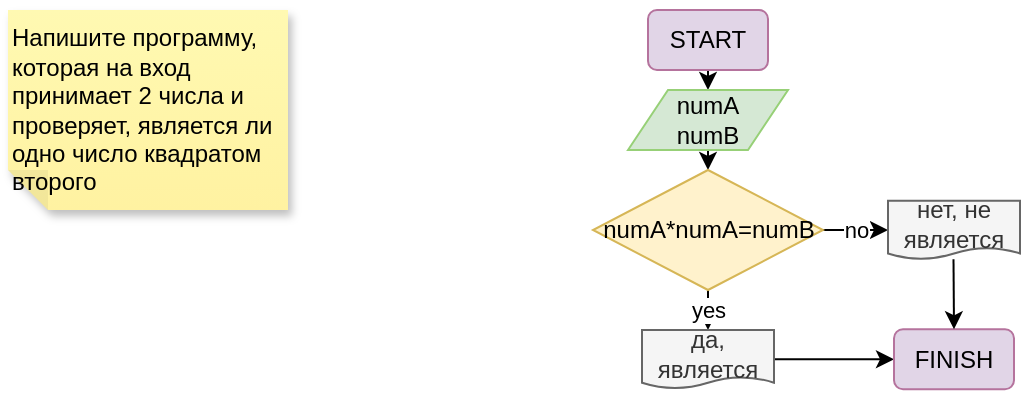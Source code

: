<mxfile version="20.3.0" type="device"><diagram id="RBSy06l61cCSNPGjdzoy" name="Страница 1"><mxGraphModel dx="711" dy="433" grid="1" gridSize="10" guides="1" tooltips="1" connect="1" arrows="1" fold="1" page="1" pageScale="1" pageWidth="827" pageHeight="1169" math="0" shadow="0"><root><mxCell id="0"/><mxCell id="1" parent="0"/><mxCell id="ASfDf8phUozuFSxP0lh7-1" value="Напишите программу, которая на вход принимает 2 числа и проверяет, является ли одно число квадратом второго" style="shape=note;whiteSpace=wrap;html=1;backgroundOutline=1;fontColor=#000000;darkOpacity=0.05;fillColor=#FFF9B2;strokeColor=none;fillStyle=solid;direction=west;gradientDirection=north;gradientColor=#FFF2A1;shadow=1;size=20;pointerEvents=1;align=left;" parent="1" vertex="1"><mxGeometry x="10" y="10" width="140" height="100" as="geometry"/></mxCell><mxCell id="ASfDf8phUozuFSxP0lh7-6" style="edgeStyle=orthogonalEdgeStyle;rounded=0;orthogonalLoop=1;jettySize=auto;html=1;exitX=0.5;exitY=1;exitDx=0;exitDy=0;entryX=0.5;entryY=0;entryDx=0;entryDy=0;" parent="1" source="ASfDf8phUozuFSxP0lh7-2" target="ASfDf8phUozuFSxP0lh7-3" edge="1"><mxGeometry relative="1" as="geometry"/></mxCell><mxCell id="ASfDf8phUozuFSxP0lh7-2" value="START" style="rounded=1;whiteSpace=wrap;html=1;fillColor=#e1d5e7;strokeColor=#B5739D;" parent="1" vertex="1"><mxGeometry x="330" y="10" width="60" height="30" as="geometry"/></mxCell><mxCell id="ASfDf8phUozuFSxP0lh7-7" style="edgeStyle=orthogonalEdgeStyle;rounded=0;orthogonalLoop=1;jettySize=auto;html=1;exitX=0.5;exitY=1;exitDx=0;exitDy=0;entryX=0.5;entryY=0;entryDx=0;entryDy=0;" parent="1" source="ASfDf8phUozuFSxP0lh7-3" edge="1"><mxGeometry relative="1" as="geometry"><mxPoint x="360.005" y="90" as="targetPoint"/></mxGeometry></mxCell><mxCell id="ASfDf8phUozuFSxP0lh7-3" value="numA&lt;br&gt;numB" style="shape=parallelogram;perimeter=parallelogramPerimeter;whiteSpace=wrap;html=1;fixedSize=1;strokeColor=#97D077;fillColor=#d5e8d4;" parent="1" vertex="1"><mxGeometry x="320" y="50" width="80" height="30" as="geometry"/></mxCell><mxCell id="ASfDf8phUozuFSxP0lh7-8" value="yes" style="edgeStyle=orthogonalEdgeStyle;rounded=0;orthogonalLoop=1;jettySize=auto;html=1;exitX=0.5;exitY=1;exitDx=0;exitDy=0;entryX=0.5;entryY=0;entryDx=0;entryDy=0;" parent="1" target="ASfDf8phUozuFSxP0lh7-5" edge="1"><mxGeometry relative="1" as="geometry"><mxPoint x="360.005" y="150" as="sourcePoint"/></mxGeometry></mxCell><mxCell id="k6U-lSZdkU0NifpjAiNE-5" style="edgeStyle=orthogonalEdgeStyle;rounded=0;orthogonalLoop=1;jettySize=auto;html=1;exitX=1;exitY=0.5;exitDx=0;exitDy=0;entryX=0;entryY=0.5;entryDx=0;entryDy=0;" edge="1" parent="1" source="ASfDf8phUozuFSxP0lh7-5" target="ASfDf8phUozuFSxP0lh7-9"><mxGeometry relative="1" as="geometry"/></mxCell><mxCell id="ASfDf8phUozuFSxP0lh7-5" value="да, является" style="shape=document;whiteSpace=wrap;html=1;boundedLbl=1;strokeColor=#666666;fillColor=#f5f5f5;fontColor=#333333;size=0.199;" parent="1" vertex="1"><mxGeometry x="327" y="170" width="66" height="29.25" as="geometry"/></mxCell><mxCell id="ASfDf8phUozuFSxP0lh7-9" value="FINISH" style="rounded=1;whiteSpace=wrap;html=1;fillColor=#e1d5e7;strokeColor=#B5739D;" parent="1" vertex="1"><mxGeometry x="453" y="169.63" width="60" height="30" as="geometry"/></mxCell><mxCell id="k6U-lSZdkU0NifpjAiNE-3" value="no" style="edgeStyle=orthogonalEdgeStyle;rounded=0;orthogonalLoop=1;jettySize=auto;html=1;exitX=1;exitY=0.5;exitDx=0;exitDy=0;entryX=0;entryY=0.5;entryDx=0;entryDy=0;" edge="1" parent="1" source="k6U-lSZdkU0NifpjAiNE-1" target="k6U-lSZdkU0NifpjAiNE-2"><mxGeometry relative="1" as="geometry"/></mxCell><mxCell id="k6U-lSZdkU0NifpjAiNE-1" value="numA*numA=numB" style="rhombus;whiteSpace=wrap;html=1;strokeColor=#d6b656;fillColor=#fff2cc;" vertex="1" parent="1"><mxGeometry x="302.5" y="90" width="115" height="60" as="geometry"/></mxCell><mxCell id="k6U-lSZdkU0NifpjAiNE-2" value="нет, не является" style="shape=document;whiteSpace=wrap;html=1;boundedLbl=1;strokeColor=#666666;fillColor=#f5f5f5;fontColor=#333333;size=0.199;" vertex="1" parent="1"><mxGeometry x="450" y="105.38" width="66" height="29.25" as="geometry"/></mxCell><mxCell id="k6U-lSZdkU0NifpjAiNE-6" value="" style="endArrow=classic;html=1;rounded=0;entryX=0.5;entryY=0;entryDx=0;entryDy=0;" edge="1" parent="1" target="ASfDf8phUozuFSxP0lh7-9"><mxGeometry width="50" height="50" relative="1" as="geometry"><mxPoint x="482.75" y="134.63" as="sourcePoint"/><mxPoint x="482.75" y="184.63" as="targetPoint"/></mxGeometry></mxCell></root></mxGraphModel></diagram></mxfile>